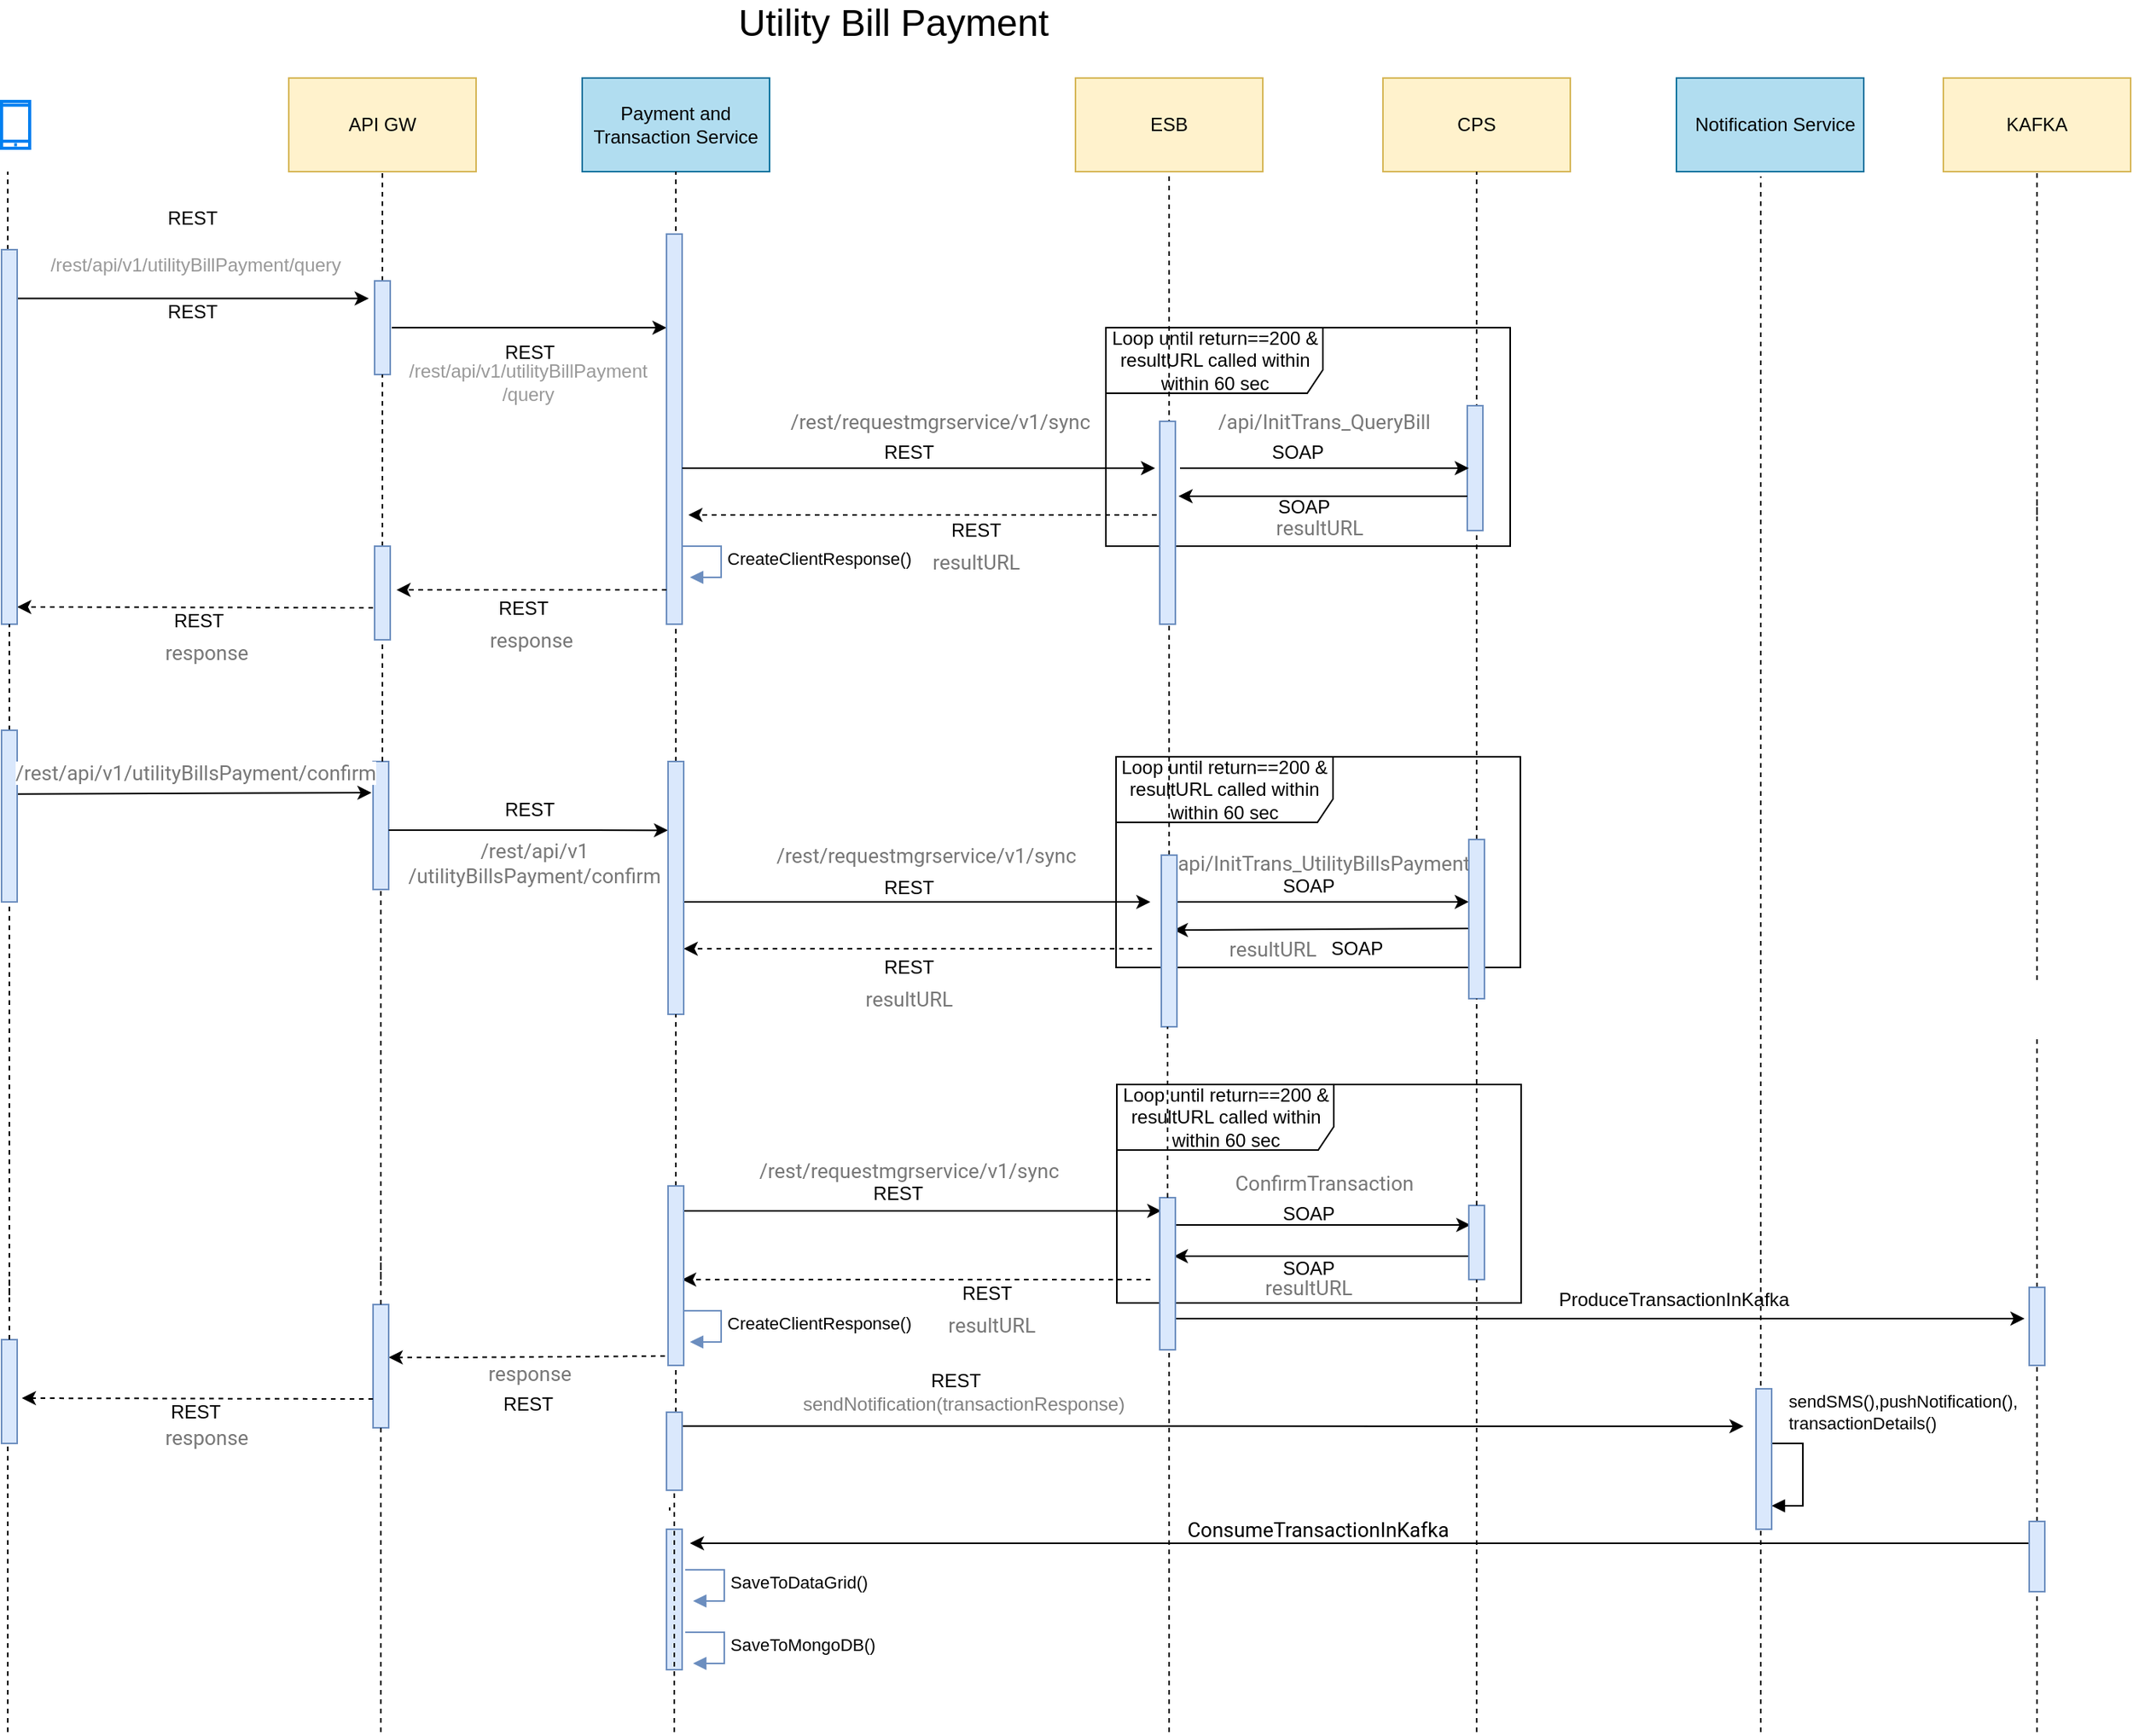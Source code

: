 <mxfile version="13.3.1" type="device" pages="2"><diagram id="M6Yz1iS8sl8Mr2u_5Cfk" name="SD_PayBill"><mxGraphModel dx="1186" dy="622" grid="1" gridSize="10" guides="1" tooltips="1" connect="1" arrows="1" fold="1" page="1" pageScale="1" pageWidth="827" pageHeight="1169" math="0" shadow="0"><root><mxCell id="hnr4Fn6KdqdibDDU_VRf-0"/><mxCell id="hnr4Fn6KdqdibDDU_VRf-1" parent="hnr4Fn6KdqdibDDU_VRf-0"/><mxCell id="7O0dBYW5LmvGz4LAsYqT-1" value="Loop until return==200 &amp;amp; resultURL called within within 60 sec" style="shape=umlFrame;whiteSpace=wrap;html=1;width=139;height=42;" parent="hnr4Fn6KdqdibDDU_VRf-1" vertex="1"><mxGeometry x="973" y="1055" width="259" height="135" as="geometry"/></mxCell><mxCell id="7O0dBYW5LmvGz4LAsYqT-0" value="Loop until return==200 &amp;amp; resultURL called within within 60 sec" style="shape=umlFrame;whiteSpace=wrap;html=1;width=139;height=42;" parent="hnr4Fn6KdqdibDDU_VRf-1" vertex="1"><mxGeometry x="966.5" y="780" width="259" height="140" as="geometry"/></mxCell><mxCell id="7O0dBYW5LmvGz4LAsYqT-2" value="Loop until return==200 &amp;amp; resultURL called within within 60 sec" style="shape=umlFrame;whiteSpace=wrap;html=1;width=139;height=42;" parent="hnr4Fn6KdqdibDDU_VRf-1" vertex="1"><mxGeometry x="973.5" y="1265" width="259" height="140" as="geometry"/></mxCell><mxCell id="hnr4Fn6KdqdibDDU_VRf-2" value="&lt;font style=&quot;font-size: 24px&quot;&gt;Utility Bill Payment&lt;/font&gt;" style="text;html=1;align=center;verticalAlign=middle;resizable=0;points=[];autosize=1;" parent="hnr4Fn6KdqdibDDU_VRf-1" vertex="1"><mxGeometry x="725" y="575" width="210" height="20" as="geometry"/></mxCell><mxCell id="hnr4Fn6KdqdibDDU_VRf-3" value="API GW" style="rounded=0;whiteSpace=wrap;html=1;fillColor=#fff2cc;strokeColor=#d6b656;" parent="hnr4Fn6KdqdibDDU_VRf-1" vertex="1"><mxGeometry x="443" y="620" width="120" height="60" as="geometry"/></mxCell><mxCell id="hnr4Fn6KdqdibDDU_VRf-4" value="Payment and Transaction Service" style="rounded=0;whiteSpace=wrap;html=1;fillColor=#b1ddf0;strokeColor=#10739e;" parent="hnr4Fn6KdqdibDDU_VRf-1" vertex="1"><mxGeometry x="631" y="620" width="120" height="60" as="geometry"/></mxCell><mxCell id="hnr4Fn6KdqdibDDU_VRf-5" value="CPS" style="rounded=0;whiteSpace=wrap;html=1;fillColor=#fff2cc;strokeColor=#d6b656;" parent="hnr4Fn6KdqdibDDU_VRf-1" vertex="1"><mxGeometry x="1144" y="620" width="120" height="60" as="geometry"/></mxCell><mxCell id="hnr4Fn6KdqdibDDU_VRf-6" value="" style="endArrow=none;dashed=1;html=1;" parent="hnr4Fn6KdqdibDDU_VRf-1" source="hnr4Fn6KdqdibDDU_VRf-88" edge="1"><mxGeometry width="50" height="50" relative="1" as="geometry"><mxPoint x="263" y="1800" as="sourcePoint"/><mxPoint x="263" y="680" as="targetPoint"/></mxGeometry></mxCell><mxCell id="hnr4Fn6KdqdibDDU_VRf-9" value="" style="endArrow=none;dashed=1;html=1;entryX=0.5;entryY=1;entryDx=0;entryDy=0;" parent="hnr4Fn6KdqdibDDU_VRf-1" target="hnr4Fn6KdqdibDDU_VRf-4" edge="1"><mxGeometry width="50" height="50" relative="1" as="geometry"><mxPoint x="691" y="1000" as="sourcePoint"/><mxPoint x="687" y="700" as="targetPoint"/></mxGeometry></mxCell><mxCell id="hnr4Fn6KdqdibDDU_VRf-10" value="" style="endArrow=none;dashed=1;html=1;" parent="hnr4Fn6KdqdibDDU_VRf-1" source="hnr4Fn6KdqdibDDU_VRf-13" target="hnr4Fn6KdqdibDDU_VRf-5" edge="1"><mxGeometry width="50" height="50" relative="1" as="geometry"><mxPoint x="1204" y="1800" as="sourcePoint"/><mxPoint x="1200.5" y="830" as="targetPoint"/></mxGeometry></mxCell><mxCell id="hnr4Fn6KdqdibDDU_VRf-15" value="&amp;nbsp; Notification Service" style="rounded=0;whiteSpace=wrap;html=1;fillColor=#b1ddf0;strokeColor=#10739e;" parent="hnr4Fn6KdqdibDDU_VRf-1" vertex="1"><mxGeometry x="1332" y="620" width="120" height="60" as="geometry"/></mxCell><mxCell id="hnr4Fn6KdqdibDDU_VRf-16" value="" style="endArrow=none;dashed=1;html=1;entryX=0.45;entryY=1.05;entryDx=0;entryDy=0;entryPerimeter=0;" parent="hnr4Fn6KdqdibDDU_VRf-1" target="hnr4Fn6KdqdibDDU_VRf-15" edge="1"><mxGeometry width="50" height="50" relative="1" as="geometry"><mxPoint x="1386" y="1680" as="sourcePoint"/><mxPoint x="1388.5" y="830" as="targetPoint"/></mxGeometry></mxCell><mxCell id="hnr4Fn6KdqdibDDU_VRf-18" value="" style="html=1;verticalLabelPosition=bottom;align=center;labelBackgroundColor=#ffffff;verticalAlign=top;strokeWidth=2;strokeColor=#0080F0;shadow=0;dashed=0;shape=mxgraph.ios7.icons.smartphone;" parent="hnr4Fn6KdqdibDDU_VRf-1" vertex="1"><mxGeometry x="259" y="635" width="18" height="30" as="geometry"/></mxCell><mxCell id="hnr4Fn6KdqdibDDU_VRf-24" value="" style="endArrow=classic;html=1;exitX=0.829;exitY=0.228;exitDx=0;exitDy=0;exitPerimeter=0;" parent="hnr4Fn6KdqdibDDU_VRf-1" edge="1"><mxGeometry width="50" height="50" relative="1" as="geometry"><mxPoint x="692" y="1148.0" as="sourcePoint"/><mxPoint x="995" y="1148.0" as="targetPoint"/></mxGeometry></mxCell><mxCell id="hnr4Fn6KdqdibDDU_VRf-26" value="" style="endArrow=classic;html=1;entryX=0;entryY=0.392;entryDx=0;entryDy=0;entryPerimeter=0;" parent="hnr4Fn6KdqdibDDU_VRf-1" target="hnr4Fn6KdqdibDDU_VRf-13" edge="1"><mxGeometry width="50" height="50" relative="1" as="geometry"><mxPoint x="1011" y="1148" as="sourcePoint"/><mxPoint x="1196" y="1148.0" as="targetPoint"/></mxGeometry></mxCell><mxCell id="hnr4Fn6KdqdibDDU_VRf-27" value="&lt;span style=&quot;color: rgb(119 , 119 , 119) ; font-family: &amp;#34;roboto&amp;#34; , &amp;#34;robotodraft&amp;#34; , &amp;#34;helvetica&amp;#34; , &amp;#34;arial&amp;#34; , sans-serif ; font-size: 13px ; background-color: rgb(255 , 255 , 255)&quot;&gt;/api/&lt;/span&gt;&lt;span style=&quot;color: rgb(119 , 119 , 119) ; font-family: &amp;#34;roboto&amp;#34; , &amp;#34;robotodraft&amp;#34; , &amp;#34;helvetica&amp;#34; , &amp;#34;arial&amp;#34; , sans-serif ; font-size: 13px ; background-color: rgb(255 , 255 , 255)&quot;&gt;InitTrans_UtilityBillsPayment&lt;/span&gt;" style="text;html=1;align=center;verticalAlign=middle;resizable=0;points=[];autosize=1;" parent="hnr4Fn6KdqdibDDU_VRf-1" vertex="1"><mxGeometry x="1003" y="1113" width="200" height="20" as="geometry"/></mxCell><mxCell id="hnr4Fn6KdqdibDDU_VRf-29" value="" style="endArrow=none;dashed=1;html=1;entryX=0.5;entryY=0.933;entryDx=0;entryDy=0;entryPerimeter=0;" parent="hnr4Fn6KdqdibDDU_VRf-1" edge="1"><mxGeometry width="50" height="50" relative="1" as="geometry"><mxPoint x="687" y="1536" as="sourcePoint"/><mxPoint x="687" y="1537.96" as="targetPoint"/></mxGeometry></mxCell><mxCell id="hnr4Fn6KdqdibDDU_VRf-30" value="&lt;font color=&quot;#808080&quot;&gt;sendNotification(transactionResponse)&lt;/font&gt;" style="text;html=1;align=center;verticalAlign=middle;resizable=0;points=[];autosize=1;" parent="hnr4Fn6KdqdibDDU_VRf-1" vertex="1"><mxGeometry x="765" y="1460" width="220" height="20" as="geometry"/></mxCell><mxCell id="hnr4Fn6KdqdibDDU_VRf-31" value="sendSMS(),pushNotification(),&lt;br&gt;transactionDetails()" style="edgeStyle=orthogonalEdgeStyle;html=1;align=left;spacingLeft=2;endArrow=block;rounded=0;entryX=1;entryY=0;" parent="hnr4Fn6KdqdibDDU_VRf-1" edge="1"><mxGeometry x="-0.622" y="20" relative="1" as="geometry"><mxPoint x="1393.0" y="1495" as="sourcePoint"/><Array as="points"><mxPoint x="1388" y="1495"/><mxPoint x="1413" y="1495"/><mxPoint x="1413" y="1535"/></Array><mxPoint x="1393.0" y="1535" as="targetPoint"/><mxPoint as="offset"/></mxGeometry></mxCell><mxCell id="hnr4Fn6KdqdibDDU_VRf-32" value="" style="endArrow=classic;html=1;dashed=1;exitX=0.3;exitY=0.85;exitDx=0;exitDy=0;exitPerimeter=0;" parent="hnr4Fn6KdqdibDDU_VRf-1" edge="1"><mxGeometry width="50" height="50" relative="1" as="geometry"><mxPoint x="684.0" y="1439.0" as="sourcePoint"/><mxPoint x="507" y="1439.83" as="targetPoint"/><Array as="points"><mxPoint x="566.26" y="1439.83"/></Array></mxGeometry></mxCell><mxCell id="hnr4Fn6KdqdibDDU_VRf-33" value="&lt;span style=&quot;color: rgba(0 , 0 , 0 , 0) ; font-family: monospace ; font-size: 0px&quot;&gt;%3CmxGraphModel%3E%3Croot%3E%3CmxCell%20id%3D%220%22%2F%3E%3CmxCell%20id%3D%221%22%20parent%3D%220%22%2F%3E%3CmxCell%20id%3D%222%22%20value%3D%22%26lt%3Bdiv%26gt%3B%26lt%3Bfont%20color%3D%26quot%3B%23777777%26quot%3B%20face%3D%26quot%3BRoboto%2C%20RobotoDraft%2C%20Helvetica%2C%20Arial%2C%20sans-serif%26quot%3B%26gt%3B%26lt%3Bspan%20style%3D%26quot%3Bfont-size%3A%2013px%20%3B%20background-color%3A%20rgb(255%20%2C%20255%20%2C%20255)%26quot%3B%26gt%3BtransactionDetailResponse%26lt%3B%2Fspan%26gt%3B%26lt%3B%2Ffont%26gt%3B%26lt%3B%2Fdiv%26gt%3B%22%20style%3D%22text%3Bhtml%3D1%3Balign%3Dcenter%3BverticalAlign%3Dmiddle%3Bresizable%3D0%3Bpoints%3D%5B%5D%3Bautosize%3D1%3B%22%20vertex%3D%221%22%20parent%3D%221%22%3E%3CmxGeometry%20x%3D%22755%22%20y%3D%22200%22%20width%3D%22170%22%20height%3D%2220%22%20as%3D%22geometry%22%2F%3E%3C%2FmxCell%3E%3C%2Froot%3E%3C%2FmxGraphModel%3E&lt;/span&gt;" style="text;html=1;align=center;verticalAlign=middle;resizable=0;points=[];autosize=1;" parent="hnr4Fn6KdqdibDDU_VRf-1" vertex="1"><mxGeometry x="388" y="1398" width="20" height="20" as="geometry"/></mxCell><mxCell id="hnr4Fn6KdqdibDDU_VRf-34" value="ESB" style="rounded=0;whiteSpace=wrap;html=1;fillColor=#fff2cc;strokeColor=#d6b656;" parent="hnr4Fn6KdqdibDDU_VRf-1" vertex="1"><mxGeometry x="947" y="620" width="120" height="60" as="geometry"/></mxCell><mxCell id="hnr4Fn6KdqdibDDU_VRf-37" value="" style="endArrow=classic;html=1;exitX=0.829;exitY=0.228;exitDx=0;exitDy=0;exitPerimeter=0;entryX=0.1;entryY=0.179;entryDx=0;entryDy=0;entryPerimeter=0;" parent="hnr4Fn6KdqdibDDU_VRf-1" edge="1"><mxGeometry width="50" height="50" relative="1" as="geometry"><mxPoint x="693.5" y="1346.0" as="sourcePoint"/><mxPoint x="1002" y="1345.952" as="targetPoint"/></mxGeometry></mxCell><mxCell id="hnr4Fn6KdqdibDDU_VRf-38" value="SaveToDataGrid()" style="edgeStyle=orthogonalEdgeStyle;html=1;align=left;spacingLeft=2;endArrow=block;rounded=0;entryX=1;entryY=0;fillColor=#dae8fc;strokeColor=#6c8ebf;" parent="hnr4Fn6KdqdibDDU_VRf-1" edge="1"><mxGeometry relative="1" as="geometry"><mxPoint x="697" y="1576" as="sourcePoint"/><Array as="points"><mxPoint x="722" y="1576"/></Array><mxPoint x="702" y="1596" as="targetPoint"/></mxGeometry></mxCell><mxCell id="hnr4Fn6KdqdibDDU_VRf-39" value="&lt;div&gt;&lt;font color=&quot;#777777&quot; face=&quot;Roboto, RobotoDraft, Helvetica, Arial, sans-serif&quot;&gt;&lt;span style=&quot;font-size: 13px ; background-color: rgb(255 , 255 , 255)&quot;&gt;resultURL&lt;/span&gt;&lt;/font&gt;&lt;/div&gt;" style="text;html=1;align=center;verticalAlign=middle;resizable=0;points=[];autosize=1;" parent="hnr4Fn6KdqdibDDU_VRf-1" vertex="1"><mxGeometry x="1038" y="1168" width="70" height="20" as="geometry"/></mxCell><mxCell id="hnr4Fn6KdqdibDDU_VRf-40" value="&lt;span style=&quot;color: rgb(119 , 119 , 119) ; font-family: &amp;#34;roboto&amp;#34; , &amp;#34;robotodraft&amp;#34; , &amp;#34;helvetica&amp;#34; , &amp;#34;arial&amp;#34; , sans-serif ; font-size: 13px ; background-color: rgb(255 , 255 , 255)&quot;&gt;resultURL&lt;/span&gt;" style="text;html=1;align=center;verticalAlign=middle;resizable=0;points=[];autosize=1;" parent="hnr4Fn6KdqdibDDU_VRf-1" vertex="1"><mxGeometry x="805" y="1200" width="70" height="20" as="geometry"/></mxCell><mxCell id="hnr4Fn6KdqdibDDU_VRf-47" value="" style="endArrow=classic;html=1;entryX=0;entryY=0.368;entryDx=0;entryDy=0;entryPerimeter=0;" parent="hnr4Fn6KdqdibDDU_VRf-1" edge="1"><mxGeometry width="50" height="50" relative="1" as="geometry"><mxPoint x="1011" y="1355.02" as="sourcePoint"/><mxPoint x="1200" y="1355" as="targetPoint"/></mxGeometry></mxCell><mxCell id="hnr4Fn6KdqdibDDU_VRf-49" value="" style="endArrow=classic;html=1;dashed=1;" parent="hnr4Fn6KdqdibDDU_VRf-1" edge="1"><mxGeometry width="50" height="50" relative="1" as="geometry"><mxPoint x="995" y="1390.0" as="sourcePoint"/><mxPoint x="695.0" y="1390.0" as="targetPoint"/><Array as="points"><mxPoint x="964" y="1390"/></Array></mxGeometry></mxCell><mxCell id="hnr4Fn6KdqdibDDU_VRf-50" value="&lt;div&gt;&lt;font color=&quot;#777777&quot; face=&quot;Roboto, RobotoDraft, Helvetica, Arial, sans-serif&quot;&gt;&lt;span style=&quot;font-size: 13px ; background-color: rgb(255 , 255 , 255)&quot;&gt;resultURL&lt;/span&gt;&lt;/font&gt;&lt;/div&gt;" style="text;html=1;align=center;verticalAlign=middle;resizable=0;points=[];autosize=1;" parent="hnr4Fn6KdqdibDDU_VRf-1" vertex="1"><mxGeometry x="1061" y="1385" width="70" height="20" as="geometry"/></mxCell><mxCell id="hnr4Fn6KdqdibDDU_VRf-51" value="&lt;span style=&quot;color: rgb(119 , 119 , 119) ; font-family: &amp;#34;roboto&amp;#34; , &amp;#34;robotodraft&amp;#34; , &amp;#34;helvetica&amp;#34; , &amp;#34;arial&amp;#34; , sans-serif ; font-size: 13px ; background-color: rgb(255 , 255 , 255)&quot;&gt;resultURL&lt;/span&gt;" style="text;html=1;align=center;verticalAlign=middle;resizable=0;points=[];autosize=1;" parent="hnr4Fn6KdqdibDDU_VRf-1" vertex="1"><mxGeometry x="858" y="1408.5" width="70" height="20" as="geometry"/></mxCell><mxCell id="hnr4Fn6KdqdibDDU_VRf-52" value="" style="endArrow=classic;html=1;exitX=0.829;exitY=0.228;exitDx=0;exitDy=0;exitPerimeter=0;" parent="hnr4Fn6KdqdibDDU_VRf-1" edge="1"><mxGeometry width="50" height="50" relative="1" as="geometry"><mxPoint x="692" y="1483.82" as="sourcePoint"/><mxPoint x="1375.0" y="1484" as="targetPoint"/></mxGeometry></mxCell><mxCell id="hnr4Fn6KdqdibDDU_VRf-53" value="&lt;div&gt;&lt;font color=&quot;#777777&quot; face=&quot;Roboto, RobotoDraft, Helvetica, Arial, sans-serif&quot;&gt;&lt;span style=&quot;font-size: 13px ; background-color: rgb(255 , 255 , 255)&quot;&gt;response&lt;/span&gt;&lt;/font&gt;&lt;/div&gt;" style="text;html=1;align=center;verticalAlign=middle;resizable=0;points=[];autosize=1;" parent="hnr4Fn6KdqdibDDU_VRf-1" vertex="1"><mxGeometry x="562" y="1440" width="70" height="20" as="geometry"/></mxCell><mxCell id="hnr4Fn6KdqdibDDU_VRf-54" value="REST" style="text;html=1;align=center;verticalAlign=middle;resizable=0;points=[];autosize=1;" parent="hnr4Fn6KdqdibDDU_VRf-1" vertex="1"><mxGeometry x="815" y="1129" width="50" height="20" as="geometry"/></mxCell><mxCell id="hnr4Fn6KdqdibDDU_VRf-55" value="SOAP" style="text;html=1;align=center;verticalAlign=middle;resizable=0;points=[];autosize=1;" parent="hnr4Fn6KdqdibDDU_VRf-1" vertex="1"><mxGeometry x="1071" y="1128" width="50" height="20" as="geometry"/></mxCell><mxCell id="hnr4Fn6KdqdibDDU_VRf-56" value="SOAP" style="text;html=1;align=center;verticalAlign=middle;resizable=0;points=[];autosize=1;" parent="hnr4Fn6KdqdibDDU_VRf-1" vertex="1"><mxGeometry x="1102" y="1168" width="50" height="20" as="geometry"/></mxCell><mxCell id="hnr4Fn6KdqdibDDU_VRf-57" value="REST" style="text;html=1;align=center;verticalAlign=middle;resizable=0;points=[];autosize=1;" parent="hnr4Fn6KdqdibDDU_VRf-1" vertex="1"><mxGeometry x="815" y="1180" width="50" height="20" as="geometry"/></mxCell><mxCell id="hnr4Fn6KdqdibDDU_VRf-59" value="REST" style="text;html=1;align=center;verticalAlign=middle;resizable=0;points=[];autosize=1;" parent="hnr4Fn6KdqdibDDU_VRf-1" vertex="1"><mxGeometry x="572" y="1079" width="50" height="20" as="geometry"/></mxCell><mxCell id="hnr4Fn6KdqdibDDU_VRf-60" value="REST" style="text;html=1;align=center;verticalAlign=middle;resizable=0;points=[];autosize=1;" parent="hnr4Fn6KdqdibDDU_VRf-1" vertex="1"><mxGeometry x="808" y="1325" width="50" height="20" as="geometry"/></mxCell><mxCell id="hnr4Fn6KdqdibDDU_VRf-61" value="SOAP" style="text;html=1;align=center;verticalAlign=middle;resizable=0;points=[];autosize=1;" parent="hnr4Fn6KdqdibDDU_VRf-1" vertex="1"><mxGeometry x="1071" y="1337.5" width="50" height="20" as="geometry"/></mxCell><mxCell id="hnr4Fn6KdqdibDDU_VRf-62" value="SOAP" style="text;html=1;align=center;verticalAlign=middle;resizable=0;points=[];autosize=1;" parent="hnr4Fn6KdqdibDDU_VRf-1" vertex="1"><mxGeometry x="1071" y="1373" width="50" height="20" as="geometry"/></mxCell><mxCell id="hnr4Fn6KdqdibDDU_VRf-63" value="REST" style="text;html=1;align=center;verticalAlign=middle;resizable=0;points=[];autosize=1;" parent="hnr4Fn6KdqdibDDU_VRf-1" vertex="1"><mxGeometry x="865" y="1388.5" width="50" height="20" as="geometry"/></mxCell><mxCell id="hnr4Fn6KdqdibDDU_VRf-64" value="REST" style="text;html=1;align=center;verticalAlign=middle;resizable=0;points=[];autosize=1;" parent="hnr4Fn6KdqdibDDU_VRf-1" vertex="1"><mxGeometry x="845" y="1445" width="50" height="20" as="geometry"/></mxCell><mxCell id="hnr4Fn6KdqdibDDU_VRf-65" value="REST" style="text;html=1;align=center;verticalAlign=middle;resizable=0;points=[];autosize=1;" parent="hnr4Fn6KdqdibDDU_VRf-1" vertex="1"><mxGeometry x="571" y="1460" width="50" height="20" as="geometry"/></mxCell><mxCell id="hnr4Fn6KdqdibDDU_VRf-66" value="" style="endArrow=classic;html=1;dashed=1;" parent="hnr4Fn6KdqdibDDU_VRf-1" edge="1"><mxGeometry width="50" height="50" relative="1" as="geometry"><mxPoint x="996" y="1178.0" as="sourcePoint"/><mxPoint x="696.0" y="1178.0" as="targetPoint"/><Array as="points"><mxPoint x="965" y="1178"/></Array></mxGeometry></mxCell><mxCell id="hnr4Fn6KdqdibDDU_VRf-67" value="" style="endArrow=none;dashed=1;html=1;entryX=0.5;entryY=1;entryDx=0;entryDy=0;" parent="hnr4Fn6KdqdibDDU_VRf-1" source="hnr4Fn6KdqdibDDU_VRf-87" target="hnr4Fn6KdqdibDDU_VRf-3" edge="1"><mxGeometry width="50" height="50" relative="1" as="geometry"><mxPoint x="500.0" y="1500.0" as="sourcePoint"/><mxPoint x="500.0" y="827" as="targetPoint"/></mxGeometry></mxCell><mxCell id="hnr4Fn6KdqdibDDU_VRf-70" value="" style="endArrow=none;dashed=1;html=1;" parent="hnr4Fn6KdqdibDDU_VRf-1" source="hnr4Fn6KdqdibDDU_VRf-14" target="hnr4Fn6KdqdibDDU_VRf-34" edge="1"><mxGeometry width="50" height="50" relative="1" as="geometry"><mxPoint x="1007" y="1800" as="sourcePoint"/><mxPoint x="1003.91" y="830" as="targetPoint"/></mxGeometry></mxCell><mxCell id="hnr4Fn6KdqdibDDU_VRf-71" value="" style="endArrow=classic;html=1;" parent="hnr4Fn6KdqdibDDU_VRf-1" edge="1"><mxGeometry width="50" height="50" relative="1" as="geometry"><mxPoint x="1560" y="1559" as="sourcePoint"/><mxPoint x="700" y="1559" as="targetPoint"/></mxGeometry></mxCell><mxCell id="hnr4Fn6KdqdibDDU_VRf-72" value="KAFKA" style="rounded=0;whiteSpace=wrap;html=1;fillColor=#fff2cc;strokeColor=#d6b656;" parent="hnr4Fn6KdqdibDDU_VRf-1" vertex="1"><mxGeometry x="1503" y="620" width="120" height="60" as="geometry"/></mxCell><mxCell id="hnr4Fn6KdqdibDDU_VRf-73" value="" style="endArrow=none;dashed=1;html=1;entryX=0.5;entryY=1;entryDx=0;entryDy=0;" parent="hnr4Fn6KdqdibDDU_VRf-1" target="hnr4Fn6KdqdibDDU_VRf-72" edge="1"><mxGeometry width="50" height="50" relative="1" as="geometry"><mxPoint x="1563" y="900" as="sourcePoint"/><mxPoint x="1559.91" y="828" as="targetPoint"/></mxGeometry></mxCell><mxCell id="hnr4Fn6KdqdibDDU_VRf-76" value="" style="endArrow=classic;html=1;exitX=0.1;exitY=0.559;exitDx=0;exitDy=0;exitPerimeter=0;" parent="hnr4Fn6KdqdibDDU_VRf-1" source="hnr4Fn6KdqdibDDU_VRf-13" edge="1"><mxGeometry width="50" height="50" relative="1" as="geometry"><mxPoint x="1195" y="1166" as="sourcePoint"/><mxPoint x="1010" y="1166" as="targetPoint"/></mxGeometry></mxCell><mxCell id="hnr4Fn6KdqdibDDU_VRf-77" value="" style="endArrow=classic;html=1;entryX=0.9;entryY=0.385;entryDx=0;entryDy=0;entryPerimeter=0;" parent="hnr4Fn6KdqdibDDU_VRf-1" target="hnr4Fn6KdqdibDDU_VRf-45" edge="1"><mxGeometry width="50" height="50" relative="1" as="geometry"><mxPoint x="1204" y="1375" as="sourcePoint"/><mxPoint x="1010" y="1373" as="targetPoint"/></mxGeometry></mxCell><mxCell id="hnr4Fn6KdqdibDDU_VRf-78" value="&lt;font face=&quot;Roboto, RobotoDraft, Helvetica, Arial, sans-serif&quot;&gt;&lt;span style=&quot;font-size: 13px&quot;&gt;ConsumeTransactionInKafka&lt;/span&gt;&lt;/font&gt;" style="text;html=1;align=center;verticalAlign=middle;resizable=0;points=[];autosize=1;" parent="hnr4Fn6KdqdibDDU_VRf-1" vertex="1"><mxGeometry x="1012" y="1540" width="180" height="20" as="geometry"/></mxCell><mxCell id="hnr4Fn6KdqdibDDU_VRf-80" value="" style="endArrow=classic;html=1;entryX=0.015;entryY=0.176;entryDx=0;entryDy=0;entryPerimeter=0;" parent="hnr4Fn6KdqdibDDU_VRf-1" source="hnr4Fn6KdqdibDDU_VRf-88" edge="1"><mxGeometry width="50" height="50" relative="1" as="geometry"><mxPoint x="273.0" y="760.25" as="sourcePoint"/><mxPoint x="494.24" y="761.264" as="targetPoint"/></mxGeometry></mxCell><mxCell id="hnr4Fn6KdqdibDDU_VRf-81" value="&lt;font color=&quot;#999999&quot;&gt;/rest/api/v1/utilityBillPayment/query&lt;/font&gt;" style="text;html=1;align=center;verticalAlign=middle;resizable=0;points=[];autosize=1;" parent="hnr4Fn6KdqdibDDU_VRf-1" vertex="1"><mxGeometry x="283" y="730" width="200" height="20" as="geometry"/></mxCell><mxCell id="hnr4Fn6KdqdibDDU_VRf-82" value="" style="endArrow=classic;html=1;" parent="hnr4Fn6KdqdibDDU_VRf-1" target="hnr4Fn6KdqdibDDU_VRf-86" edge="1"><mxGeometry width="50" height="50" relative="1" as="geometry"><mxPoint x="509" y="780" as="sourcePoint"/><mxPoint x="675" y="782" as="targetPoint"/></mxGeometry></mxCell><mxCell id="hnr4Fn6KdqdibDDU_VRf-84" value="" style="html=1;points=[];perimeter=orthogonalPerimeter;fillColor=#dae8fc;strokeColor=#6c8ebf;" parent="hnr4Fn6KdqdibDDU_VRf-1" vertex="1"><mxGeometry x="1198" y="830" width="10" height="80" as="geometry"/></mxCell><mxCell id="hnr4Fn6KdqdibDDU_VRf-85" value="" style="html=1;points=[];perimeter=orthogonalPerimeter;fillColor=#dae8fc;strokeColor=#6c8ebf;" parent="hnr4Fn6KdqdibDDU_VRf-1" vertex="1"><mxGeometry x="1001" y="840" width="10" height="130" as="geometry"/></mxCell><mxCell id="hnr4Fn6KdqdibDDU_VRf-86" value="" style="html=1;points=[];perimeter=orthogonalPerimeter;align=center;fillColor=#dae8fc;strokeColor=#6c8ebf;" parent="hnr4Fn6KdqdibDDU_VRf-1" vertex="1"><mxGeometry x="685" y="720" width="10" height="250" as="geometry"/></mxCell><mxCell id="hnr4Fn6KdqdibDDU_VRf-89" value="REST" style="text;html=1;align=center;verticalAlign=middle;resizable=0;points=[];autosize=1;" parent="hnr4Fn6KdqdibDDU_VRf-1" vertex="1"><mxGeometry x="572" y="786" width="50" height="20" as="geometry"/></mxCell><mxCell id="hnr4Fn6KdqdibDDU_VRf-90" value="" style="endArrow=classic;html=1;exitX=0.829;exitY=0.228;exitDx=0;exitDy=0;exitPerimeter=0;" parent="hnr4Fn6KdqdibDDU_VRf-1" edge="1"><mxGeometry width="50" height="50" relative="1" as="geometry"><mxPoint x="695" y="870.0" as="sourcePoint"/><mxPoint x="998" y="870.0" as="targetPoint"/></mxGeometry></mxCell><mxCell id="hnr4Fn6KdqdibDDU_VRf-91" value="&lt;font color=&quot;#777777&quot; face=&quot;roboto, robotodraft, helvetica, arial, sans-serif&quot;&gt;&lt;span style=&quot;font-size: 13px ; background-color: rgb(255 , 255 , 255)&quot;&gt;/rest/requestmgrservice/v1/sync&lt;/span&gt;&lt;/font&gt;" style="text;html=1;align=center;verticalAlign=middle;resizable=0;points=[];autosize=1;" parent="hnr4Fn6KdqdibDDU_VRf-1" vertex="1"><mxGeometry x="760" y="830" width="200" height="20" as="geometry"/></mxCell><mxCell id="hnr4Fn6KdqdibDDU_VRf-92" value="" style="endArrow=classic;html=1;" parent="hnr4Fn6KdqdibDDU_VRf-1" edge="1"><mxGeometry width="50" height="50" relative="1" as="geometry"><mxPoint x="1014" y="870.0" as="sourcePoint"/><mxPoint x="1199" y="870.0" as="targetPoint"/></mxGeometry></mxCell><mxCell id="hnr4Fn6KdqdibDDU_VRf-93" value="&lt;span style=&quot;color: rgb(119 , 119 , 119) ; font-family: &amp;#34;roboto&amp;#34; , &amp;#34;robotodraft&amp;#34; , &amp;#34;helvetica&amp;#34; , &amp;#34;arial&amp;#34; , sans-serif ; font-size: 13px ; background-color: rgb(255 , 255 , 255)&quot;&gt;/api/&lt;/span&gt;&lt;span style=&quot;color: rgb(119 , 119 , 119) ; font-family: &amp;#34;roboto&amp;#34; , &amp;#34;robotodraft&amp;#34; , &amp;#34;helvetica&amp;#34; , &amp;#34;arial&amp;#34; , sans-serif ; font-size: 13px ; background-color: rgb(255 , 255 , 255)&quot;&gt;InitTrans_QueryBill&lt;/span&gt;" style="text;html=1;align=center;verticalAlign=middle;resizable=0;points=[];autosize=1;" parent="hnr4Fn6KdqdibDDU_VRf-1" vertex="1"><mxGeometry x="1031" y="830" width="150" height="20" as="geometry"/></mxCell><mxCell id="hnr4Fn6KdqdibDDU_VRf-94" value="" style="endArrow=classic;html=1;dashed=1;entryX=1.4;entryY=0.467;entryDx=0;entryDy=0;entryPerimeter=0;" parent="hnr4Fn6KdqdibDDU_VRf-1" source="hnr4Fn6KdqdibDDU_VRf-86" target="qgSKsga3_VyLUAkvIy-V-36" edge="1"><mxGeometry width="50" height="50" relative="1" as="geometry"><mxPoint x="678.0" y="948" as="sourcePoint"/><mxPoint x="273" y="948" as="targetPoint"/><Array as="points"/></mxGeometry></mxCell><mxCell id="hnr4Fn6KdqdibDDU_VRf-96" value="&lt;div&gt;&lt;font color=&quot;#777777&quot; face=&quot;Roboto, RobotoDraft, Helvetica, Arial, sans-serif&quot;&gt;&lt;span style=&quot;font-size: 13px ; background-color: rgb(255 , 255 , 255)&quot;&gt;resultURL&lt;/span&gt;&lt;/font&gt;&lt;/div&gt;" style="text;html=1;align=center;verticalAlign=middle;resizable=0;points=[];autosize=1;" parent="hnr4Fn6KdqdibDDU_VRf-1" vertex="1"><mxGeometry x="1068" y="898" width="70" height="20" as="geometry"/></mxCell><mxCell id="hnr4Fn6KdqdibDDU_VRf-97" value="&lt;span style=&quot;color: rgb(119 , 119 , 119) ; font-family: &amp;#34;roboto&amp;#34; , &amp;#34;robotodraft&amp;#34; , &amp;#34;helvetica&amp;#34; , &amp;#34;arial&amp;#34; , sans-serif ; font-size: 13px ; background-color: rgb(255 , 255 , 255)&quot;&gt;resultURL&lt;/span&gt;" style="text;html=1;align=center;verticalAlign=middle;resizable=0;points=[];autosize=1;" parent="hnr4Fn6KdqdibDDU_VRf-1" vertex="1"><mxGeometry x="848" y="920" width="70" height="20" as="geometry"/></mxCell><mxCell id="hnr4Fn6KdqdibDDU_VRf-98" value="&lt;font color=&quot;#777777&quot; face=&quot;roboto, robotodraft, helvetica, arial, sans-serif&quot;&gt;&lt;span style=&quot;font-size: 13px ; background-color: rgb(255 , 255 , 255)&quot;&gt;response&lt;/span&gt;&lt;/font&gt;" style="text;html=1;align=center;verticalAlign=middle;resizable=0;points=[];autosize=1;" parent="hnr4Fn6KdqdibDDU_VRf-1" vertex="1"><mxGeometry x="563" y="970" width="70" height="20" as="geometry"/></mxCell><mxCell id="hnr4Fn6KdqdibDDU_VRf-99" value="REST" style="text;html=1;align=center;verticalAlign=middle;resizable=0;points=[];autosize=1;" parent="hnr4Fn6KdqdibDDU_VRf-1" vertex="1"><mxGeometry x="815" y="850" width="50" height="20" as="geometry"/></mxCell><mxCell id="hnr4Fn6KdqdibDDU_VRf-100" value="SOAP" style="text;html=1;align=center;verticalAlign=middle;resizable=0;points=[];autosize=1;" parent="hnr4Fn6KdqdibDDU_VRf-1" vertex="1"><mxGeometry x="1064" y="850" width="50" height="20" as="geometry"/></mxCell><mxCell id="hnr4Fn6KdqdibDDU_VRf-101" value="SOAP" style="text;html=1;align=center;verticalAlign=middle;resizable=0;points=[];autosize=1;" parent="hnr4Fn6KdqdibDDU_VRf-1" vertex="1"><mxGeometry x="1068" y="885" width="50" height="20" as="geometry"/></mxCell><mxCell id="hnr4Fn6KdqdibDDU_VRf-102" value="REST" style="text;html=1;align=center;verticalAlign=middle;resizable=0;points=[];autosize=1;" parent="hnr4Fn6KdqdibDDU_VRf-1" vertex="1"><mxGeometry x="858" y="900" width="50" height="20" as="geometry"/></mxCell><mxCell id="hnr4Fn6KdqdibDDU_VRf-103" value="REST" style="text;html=1;align=center;verticalAlign=middle;resizable=0;points=[];autosize=1;" parent="hnr4Fn6KdqdibDDU_VRf-1" vertex="1"><mxGeometry x="568" y="950" width="50" height="20" as="geometry"/></mxCell><mxCell id="hnr4Fn6KdqdibDDU_VRf-104" value="" style="endArrow=classic;html=1;dashed=1;" parent="hnr4Fn6KdqdibDDU_VRf-1" edge="1"><mxGeometry width="50" height="50" relative="1" as="geometry"><mxPoint x="999" y="900.0" as="sourcePoint"/><mxPoint x="699.0" y="900.0" as="targetPoint"/><Array as="points"><mxPoint x="968" y="900"/></Array></mxGeometry></mxCell><mxCell id="hnr4Fn6KdqdibDDU_VRf-105" value="REST" style="text;html=1;align=center;verticalAlign=middle;resizable=0;points=[];autosize=1;" parent="hnr4Fn6KdqdibDDU_VRf-1" vertex="1"><mxGeometry x="356" y="700" width="50" height="20" as="geometry"/></mxCell><mxCell id="hnr4Fn6KdqdibDDU_VRf-106" value="REST" style="text;html=1;align=center;verticalAlign=middle;resizable=0;points=[];autosize=1;" parent="hnr4Fn6KdqdibDDU_VRf-1" vertex="1"><mxGeometry x="356" y="760" width="50" height="20" as="geometry"/></mxCell><mxCell id="hnr4Fn6KdqdibDDU_VRf-107" value="" style="endArrow=classic;html=1;" parent="hnr4Fn6KdqdibDDU_VRf-1" edge="1"><mxGeometry width="50" height="50" relative="1" as="geometry"><mxPoint x="1198" y="888" as="sourcePoint"/><mxPoint x="1013" y="888" as="targetPoint"/></mxGeometry></mxCell><mxCell id="rQ7Ro9L8C3lFMpvb_Clo-8" value="" style="endArrow=classic;html=1;exitX=0.829;exitY=0.228;exitDx=0;exitDy=0;exitPerimeter=0;" parent="hnr4Fn6KdqdibDDU_VRf-1" edge="1"><mxGeometry width="50" height="50" relative="1" as="geometry"><mxPoint x="1008" y="1415.0" as="sourcePoint"/><mxPoint x="1555" y="1415.0" as="targetPoint"/></mxGeometry></mxCell><mxCell id="rQ7Ro9L8C3lFMpvb_Clo-9" value="ProduceTransactionInKafka" style="text;html=1;align=center;verticalAlign=middle;resizable=0;points=[];autosize=1;" parent="hnr4Fn6KdqdibDDU_VRf-1" vertex="1"><mxGeometry x="1250" y="1393" width="160" height="20" as="geometry"/></mxCell><mxCell id="hnr4Fn6KdqdibDDU_VRf-17" value="" style="html=1;points=[];perimeter=orthogonalPerimeter;fillColor=#dae8fc;strokeColor=#6c8ebf;" parent="hnr4Fn6KdqdibDDU_VRf-1" vertex="1"><mxGeometry x="1383" y="1460" width="10" height="90" as="geometry"/></mxCell><mxCell id="sgMe6BEYbmYDiBWM2gRI-0" value="SaveToMongoDB()" style="edgeStyle=orthogonalEdgeStyle;html=1;align=left;spacingLeft=2;endArrow=block;rounded=0;entryX=1;entryY=0;fillColor=#dae8fc;strokeColor=#6c8ebf;" parent="hnr4Fn6KdqdibDDU_VRf-1" edge="1"><mxGeometry relative="1" as="geometry"><mxPoint x="697" y="1616" as="sourcePoint"/><Array as="points"><mxPoint x="722" y="1616"/></Array><mxPoint x="702" y="1636" as="targetPoint"/></mxGeometry></mxCell><mxCell id="7O0dBYW5LmvGz4LAsYqT-3" value="CreateClientResponse()" style="edgeStyle=orthogonalEdgeStyle;html=1;align=left;spacingLeft=2;endArrow=block;rounded=0;entryX=1;entryY=0;fillColor=#dae8fc;strokeColor=#6c8ebf;" parent="hnr4Fn6KdqdibDDU_VRf-1" edge="1"><mxGeometry relative="1" as="geometry"><mxPoint x="695" y="920" as="sourcePoint"/><Array as="points"><mxPoint x="720" y="920"/><mxPoint x="720" y="940"/></Array><mxPoint x="700" y="940" as="targetPoint"/></mxGeometry></mxCell><mxCell id="7O0dBYW5LmvGz4LAsYqT-4" value="CreateClientResponse()" style="edgeStyle=orthogonalEdgeStyle;html=1;align=left;spacingLeft=2;endArrow=block;rounded=0;entryX=1;entryY=0;fillColor=#dae8fc;strokeColor=#6c8ebf;" parent="hnr4Fn6KdqdibDDU_VRf-1" edge="1"><mxGeometry relative="1" as="geometry"><mxPoint x="695" y="1410" as="sourcePoint"/><Array as="points"><mxPoint x="720" y="1410"/><mxPoint x="720" y="1430"/></Array><mxPoint x="700" y="1430" as="targetPoint"/></mxGeometry></mxCell><mxCell id="qgSKsga3_VyLUAkvIy-V-4" value="" style="endArrow=none;dashed=1;html=1;entryX=0.5;entryY=1;entryDx=0;entryDy=0;" parent="hnr4Fn6KdqdibDDU_VRf-1" source="hnr4Fn6KdqdibDDU_VRf-19" edge="1"><mxGeometry width="50" height="50" relative="1" as="geometry"><mxPoint x="687" y="1498.0" as="sourcePoint"/><mxPoint x="691" y="1000" as="targetPoint"/></mxGeometry></mxCell><mxCell id="hnr4Fn6KdqdibDDU_VRf-36" value="" style="endArrow=classic;html=1;exitX=0.829;exitY=0.228;exitDx=0;exitDy=0;exitPerimeter=0;entryX=-0.1;entryY=0.244;entryDx=0;entryDy=0;entryPerimeter=0;" parent="hnr4Fn6KdqdibDDU_VRf-1" target="hnr4Fn6KdqdibDDU_VRf-20" edge="1"><mxGeometry width="50" height="50" relative="1" as="geometry"><mxPoint x="267" y="1078.82" as="sourcePoint"/><mxPoint x="500" y="1079" as="targetPoint"/></mxGeometry></mxCell><mxCell id="hnr4Fn6KdqdibDDU_VRf-20" value="" style="html=1;points=[];perimeter=orthogonalPerimeter;align=center;fillColor=#dae8fc;strokeColor=#6c8ebf;" parent="hnr4Fn6KdqdibDDU_VRf-1" vertex="1"><mxGeometry x="497" y="1058" width="10" height="82" as="geometry"/></mxCell><mxCell id="qgSKsga3_VyLUAkvIy-V-8" value="" style="endArrow=none;dashed=1;html=1;entryX=0.5;entryY=1;entryDx=0;entryDy=0;" parent="hnr4Fn6KdqdibDDU_VRf-1" target="hnr4Fn6KdqdibDDU_VRf-20" edge="1"><mxGeometry width="50" height="50" relative="1" as="geometry"><mxPoint x="502" y="1390" as="sourcePoint"/><mxPoint x="503" y="678" as="targetPoint"/></mxGeometry></mxCell><mxCell id="qgSKsga3_VyLUAkvIy-V-13" value="" style="endArrow=classic;html=1;exitX=1;exitY=0.537;exitDx=0;exitDy=0;exitPerimeter=0;entryX=0;entryY=0.272;entryDx=0;entryDy=0;entryPerimeter=0;" parent="hnr4Fn6KdqdibDDU_VRf-1" source="hnr4Fn6KdqdibDDU_VRf-20" target="hnr4Fn6KdqdibDDU_VRf-19" edge="1"><mxGeometry width="50" height="50" relative="1" as="geometry"><mxPoint x="504.0" y="1100" as="sourcePoint"/><mxPoint x="660" y="1100" as="targetPoint"/></mxGeometry></mxCell><mxCell id="hnr4Fn6KdqdibDDU_VRf-19" value="" style="html=1;points=[];perimeter=orthogonalPerimeter;align=center;fillColor=#dae8fc;strokeColor=#6c8ebf;" parent="hnr4Fn6KdqdibDDU_VRf-1" vertex="1"><mxGeometry x="686" y="1058" width="10" height="162" as="geometry"/></mxCell><mxCell id="qgSKsga3_VyLUAkvIy-V-14" value="" style="endArrow=none;dashed=1;html=1;entryX=0.5;entryY=1;entryDx=0;entryDy=0;" parent="hnr4Fn6KdqdibDDU_VRf-1" source="hnr4Fn6KdqdibDDU_VRf-44" target="hnr4Fn6KdqdibDDU_VRf-19" edge="1"><mxGeometry width="50" height="50" relative="1" as="geometry"><mxPoint x="690" y="1710" as="sourcePoint"/><mxPoint x="691" y="1000" as="targetPoint"/></mxGeometry></mxCell><mxCell id="qgSKsga3_VyLUAkvIy-V-19" value="" style="endArrow=none;dashed=1;html=1;" parent="hnr4Fn6KdqdibDDU_VRf-1" edge="1"><mxGeometry width="50" height="50" relative="1" as="geometry"><mxPoint x="1563" y="1060" as="sourcePoint"/><mxPoint x="1563" y="890" as="targetPoint"/></mxGeometry></mxCell><mxCell id="qgSKsga3_VyLUAkvIy-V-20" value="" style="endArrow=none;dashed=1;html=1;entryX=0.5;entryY=1;entryDx=0;entryDy=0;" parent="hnr4Fn6KdqdibDDU_VRf-1" edge="1"><mxGeometry width="50" height="50" relative="1" as="geometry"><mxPoint x="1563" y="1198" as="sourcePoint"/><mxPoint x="1563" y="1046" as="targetPoint"/></mxGeometry></mxCell><mxCell id="qgSKsga3_VyLUAkvIy-V-21" value="" style="endArrow=none;dashed=1;html=1;entryX=0.5;entryY=1;entryDx=0;entryDy=0;" parent="hnr4Fn6KdqdibDDU_VRf-1" source="hnr4Fn6KdqdibDDU_VRf-74" edge="1"><mxGeometry width="50" height="50" relative="1" as="geometry"><mxPoint x="1563" y="1710" as="sourcePoint"/><mxPoint x="1563" y="1233" as="targetPoint"/></mxGeometry></mxCell><mxCell id="hnr4Fn6KdqdibDDU_VRf-74" value="" style="html=1;points=[];perimeter=orthogonalPerimeter;fillColor=#dae8fc;strokeColor=#6c8ebf;" parent="hnr4Fn6KdqdibDDU_VRf-1" vertex="1"><mxGeometry x="1558" y="1395" width="10" height="50" as="geometry"/></mxCell><mxCell id="qgSKsga3_VyLUAkvIy-V-22" value="" style="endArrow=none;dashed=1;html=1;entryX=0.5;entryY=1;entryDx=0;entryDy=0;" parent="hnr4Fn6KdqdibDDU_VRf-1" source="rQ7Ro9L8C3lFMpvb_Clo-10" target="hnr4Fn6KdqdibDDU_VRf-74" edge="1"><mxGeometry width="50" height="50" relative="1" as="geometry"><mxPoint x="1563" y="1657" as="sourcePoint"/><mxPoint x="1563" y="1165" as="targetPoint"/></mxGeometry></mxCell><mxCell id="rQ7Ro9L8C3lFMpvb_Clo-10" value="" style="html=1;points=[];perimeter=orthogonalPerimeter;fillColor=#dae8fc;strokeColor=#6c8ebf;" parent="hnr4Fn6KdqdibDDU_VRf-1" vertex="1"><mxGeometry x="1558" y="1545" width="10" height="45" as="geometry"/></mxCell><mxCell id="qgSKsga3_VyLUAkvIy-V-23" value="" style="endArrow=none;dashed=1;html=1;entryX=0.5;entryY=1;entryDx=0;entryDy=0;" parent="hnr4Fn6KdqdibDDU_VRf-1" target="rQ7Ro9L8C3lFMpvb_Clo-10" edge="1"><mxGeometry width="50" height="50" relative="1" as="geometry"><mxPoint x="1563" y="1680" as="sourcePoint"/><mxPoint x="1563" y="1495" as="targetPoint"/></mxGeometry></mxCell><mxCell id="hnr4Fn6KdqdibDDU_VRf-43" value="" style="html=1;points=[];perimeter=orthogonalPerimeter;align=center;fillColor=#dae8fc;strokeColor=#6c8ebf;" parent="hnr4Fn6KdqdibDDU_VRf-1" vertex="1"><mxGeometry x="497" y="1406" width="10" height="79" as="geometry"/></mxCell><mxCell id="qgSKsga3_VyLUAkvIy-V-33" value="" style="endArrow=none;dashed=1;html=1;entryX=0.5;entryY=1;entryDx=0;entryDy=0;" parent="hnr4Fn6KdqdibDDU_VRf-1" target="hnr4Fn6KdqdibDDU_VRf-43" edge="1"><mxGeometry width="50" height="50" relative="1" as="geometry"><mxPoint x="502" y="1680" as="sourcePoint"/><mxPoint x="502" y="1173" as="targetPoint"/></mxGeometry></mxCell><mxCell id="hnr4Fn6KdqdibDDU_VRf-44" value="" style="html=1;points=[];perimeter=orthogonalPerimeter;align=center;fillColor=#dae8fc;strokeColor=#6c8ebf;" parent="hnr4Fn6KdqdibDDU_VRf-1" vertex="1"><mxGeometry x="686" y="1330" width="10" height="115" as="geometry"/></mxCell><mxCell id="qgSKsga3_VyLUAkvIy-V-34" value="" style="endArrow=none;dashed=1;html=1;entryX=0.5;entryY=1;entryDx=0;entryDy=0;" parent="hnr4Fn6KdqdibDDU_VRf-1" source="qgSKsga3_VyLUAkvIy-V-58" target="hnr4Fn6KdqdibDDU_VRf-44" edge="1"><mxGeometry width="50" height="50" relative="1" as="geometry"><mxPoint x="690" y="1657" as="sourcePoint"/><mxPoint x="691" y="1185" as="targetPoint"/></mxGeometry></mxCell><mxCell id="hnr4Fn6KdqdibDDU_VRf-87" value="" style="html=1;points=[];perimeter=orthogonalPerimeter;align=center;fillColor=#dae8fc;strokeColor=#6c8ebf;" parent="hnr4Fn6KdqdibDDU_VRf-1" vertex="1"><mxGeometry x="498" y="750" width="10" height="60" as="geometry"/></mxCell><mxCell id="qgSKsga3_VyLUAkvIy-V-35" value="" style="endArrow=none;dashed=1;html=1;entryX=0.5;entryY=1;entryDx=0;entryDy=0;" parent="hnr4Fn6KdqdibDDU_VRf-1" source="qgSKsga3_VyLUAkvIy-V-36" target="hnr4Fn6KdqdibDDU_VRf-87" edge="1"><mxGeometry width="50" height="50" relative="1" as="geometry"><mxPoint x="503" y="1148" as="sourcePoint"/><mxPoint x="503" y="680" as="targetPoint"/></mxGeometry></mxCell><mxCell id="qgSKsga3_VyLUAkvIy-V-36" value="" style="html=1;points=[];perimeter=orthogonalPerimeter;align=center;fillColor=#dae8fc;strokeColor=#6c8ebf;" parent="hnr4Fn6KdqdibDDU_VRf-1" vertex="1"><mxGeometry x="498" y="920" width="10" height="60" as="geometry"/></mxCell><mxCell id="qgSKsga3_VyLUAkvIy-V-37" value="" style="endArrow=none;dashed=1;html=1;entryX=0.5;entryY=1;entryDx=0;entryDy=0;" parent="hnr4Fn6KdqdibDDU_VRf-1" source="hnr4Fn6KdqdibDDU_VRf-20" target="qgSKsga3_VyLUAkvIy-V-36" edge="1"><mxGeometry width="50" height="50" relative="1" as="geometry"><mxPoint x="503" y="1148" as="sourcePoint"/><mxPoint x="503" y="810" as="targetPoint"/></mxGeometry></mxCell><mxCell id="qgSKsga3_VyLUAkvIy-V-38" value="" style="endArrow=classic;html=1;dashed=1;entryX=1;entryY=0.954;entryDx=0;entryDy=0;entryPerimeter=0;" parent="hnr4Fn6KdqdibDDU_VRf-1" target="hnr4Fn6KdqdibDDU_VRf-88" edge="1"><mxGeometry width="50" height="50" relative="1" as="geometry"><mxPoint x="497" y="959.5" as="sourcePoint"/><mxPoint x="324" y="959.5" as="targetPoint"/><Array as="points"/></mxGeometry></mxCell><mxCell id="qgSKsga3_VyLUAkvIy-V-39" value="&lt;font color=&quot;#777777&quot; face=&quot;roboto, robotodraft, helvetica, arial, sans-serif&quot;&gt;&lt;span style=&quot;font-size: 13px ; background-color: rgb(255 , 255 , 255)&quot;&gt;response&lt;/span&gt;&lt;/font&gt;" style="text;html=1;align=center;verticalAlign=middle;resizable=0;points=[];autosize=1;" parent="hnr4Fn6KdqdibDDU_VRf-1" vertex="1"><mxGeometry x="355" y="977.5" width="70" height="20" as="geometry"/></mxCell><mxCell id="qgSKsga3_VyLUAkvIy-V-40" value="REST" style="text;html=1;align=center;verticalAlign=middle;resizable=0;points=[];autosize=1;" parent="hnr4Fn6KdqdibDDU_VRf-1" vertex="1"><mxGeometry x="360" y="957.5" width="50" height="20" as="geometry"/></mxCell><mxCell id="hnr4Fn6KdqdibDDU_VRf-45" value="" style="html=1;points=[];perimeter=orthogonalPerimeter;align=center;fillColor=#dae8fc;strokeColor=#6c8ebf;" parent="hnr4Fn6KdqdibDDU_VRf-1" vertex="1"><mxGeometry x="1001" y="1337.5" width="10" height="97.5" as="geometry"/></mxCell><mxCell id="qgSKsga3_VyLUAkvIy-V-41" value="" style="endArrow=none;dashed=1;html=1;" parent="hnr4Fn6KdqdibDDU_VRf-1" target="hnr4Fn6KdqdibDDU_VRf-45" edge="1"><mxGeometry width="50" height="50" relative="1" as="geometry"><mxPoint x="1007" y="1680" as="sourcePoint"/><mxPoint x="1007" y="515" as="targetPoint"/></mxGeometry></mxCell><mxCell id="hnr4Fn6KdqdibDDU_VRf-46" value="" style="html=1;points=[];perimeter=orthogonalPerimeter;align=center;fillColor=#dae8fc;strokeColor=#6c8ebf;" parent="hnr4Fn6KdqdibDDU_VRf-1" vertex="1"><mxGeometry x="1199" y="1342.5" width="10" height="47.5" as="geometry"/></mxCell><mxCell id="qgSKsga3_VyLUAkvIy-V-42" value="" style="endArrow=none;dashed=1;html=1;" parent="hnr4Fn6KdqdibDDU_VRf-1" target="hnr4Fn6KdqdibDDU_VRf-46" edge="1"><mxGeometry width="50" height="50" relative="1" as="geometry"><mxPoint x="1204" y="1680" as="sourcePoint"/><mxPoint x="1204" y="515" as="targetPoint"/></mxGeometry></mxCell><mxCell id="hnr4Fn6KdqdibDDU_VRf-48" value="&lt;font color=&quot;#777777&quot; face=&quot;Roboto, RobotoDraft, Helvetica, Arial, sans-serif&quot;&gt;&lt;span style=&quot;font-size: 13px&quot;&gt;ConfirmTransaction&lt;/span&gt;&lt;/font&gt;" style="text;html=1;align=center;verticalAlign=middle;resizable=0;points=[];autosize=1;" parent="hnr4Fn6KdqdibDDU_VRf-1" vertex="1"><mxGeometry x="1041" y="1317.5" width="130" height="20" as="geometry"/></mxCell><mxCell id="hnr4Fn6KdqdibDDU_VRf-13" value="" style="html=1;points=[];perimeter=orthogonalPerimeter;fillColor=#dae8fc;strokeColor=#6c8ebf;" parent="hnr4Fn6KdqdibDDU_VRf-1" vertex="1"><mxGeometry x="1199" y="1108" width="10" height="102" as="geometry"/></mxCell><mxCell id="qgSKsga3_VyLUAkvIy-V-50" value="" style="endArrow=none;dashed=1;html=1;" parent="hnr4Fn6KdqdibDDU_VRf-1" source="hnr4Fn6KdqdibDDU_VRf-46" target="hnr4Fn6KdqdibDDU_VRf-13" edge="1"><mxGeometry width="50" height="50" relative="1" as="geometry"><mxPoint x="1204" y="1412.5" as="sourcePoint"/><mxPoint x="1204" y="590" as="targetPoint"/></mxGeometry></mxCell><mxCell id="hnr4Fn6KdqdibDDU_VRf-14" value="" style="html=1;points=[];perimeter=orthogonalPerimeter;fillColor=#dae8fc;strokeColor=#6c8ebf;" parent="hnr4Fn6KdqdibDDU_VRf-1" vertex="1"><mxGeometry x="1002" y="1118" width="10" height="110" as="geometry"/></mxCell><mxCell id="qgSKsga3_VyLUAkvIy-V-51" value="" style="endArrow=none;dashed=1;html=1;" parent="hnr4Fn6KdqdibDDU_VRf-1" source="hnr4Fn6KdqdibDDU_VRf-45" target="hnr4Fn6KdqdibDDU_VRf-14" edge="1"><mxGeometry width="50" height="50" relative="1" as="geometry"><mxPoint x="1006.967" y="1412.5" as="sourcePoint"/><mxPoint x="1006.967" y="590" as="targetPoint"/></mxGeometry></mxCell><mxCell id="qgSKsga3_VyLUAkvIy-V-54" value="" style="endArrow=classic;html=1;dashed=1;entryX=1;entryY=0.954;entryDx=0;entryDy=0;entryPerimeter=0;" parent="hnr4Fn6KdqdibDDU_VRf-1" edge="1"><mxGeometry width="50" height="50" relative="1" as="geometry"><mxPoint x="497" y="1466.54" as="sourcePoint"/><mxPoint x="272" y="1466" as="targetPoint"/><Array as="points"/></mxGeometry></mxCell><mxCell id="qgSKsga3_VyLUAkvIy-V-55" value="REST" style="text;html=1;align=center;verticalAlign=middle;resizable=0;points=[];autosize=1;" parent="hnr4Fn6KdqdibDDU_VRf-1" vertex="1"><mxGeometry x="358" y="1464.75" width="50" height="20" as="geometry"/></mxCell><mxCell id="qgSKsga3_VyLUAkvIy-V-56" value="" style="html=1;points=[];perimeter=orthogonalPerimeter;align=center;fillColor=#dae8fc;strokeColor=#6c8ebf;" parent="hnr4Fn6KdqdibDDU_VRf-1" vertex="1"><mxGeometry x="685" y="1550" width="10" height="90" as="geometry"/></mxCell><mxCell id="qgSKsga3_VyLUAkvIy-V-57" value="" style="endArrow=none;dashed=1;html=1;entryX=0.5;entryY=1;entryDx=0;entryDy=0;" parent="hnr4Fn6KdqdibDDU_VRf-1" target="qgSKsga3_VyLUAkvIy-V-56" edge="1"><mxGeometry width="50" height="50" relative="1" as="geometry"><mxPoint x="690" y="1640" as="sourcePoint"/><mxPoint x="691" y="1445" as="targetPoint"/></mxGeometry></mxCell><mxCell id="qgSKsga3_VyLUAkvIy-V-58" value="" style="html=1;points=[];perimeter=orthogonalPerimeter;align=center;fillColor=#dae8fc;strokeColor=#6c8ebf;" parent="hnr4Fn6KdqdibDDU_VRf-1" vertex="1"><mxGeometry x="685" y="1475" width="10" height="50" as="geometry"/></mxCell><mxCell id="qgSKsga3_VyLUAkvIy-V-59" value="" style="endArrow=none;dashed=1;html=1;entryX=0.5;entryY=1;entryDx=0;entryDy=0;" parent="hnr4Fn6KdqdibDDU_VRf-1" target="qgSKsga3_VyLUAkvIy-V-58" edge="1"><mxGeometry width="50" height="50" relative="1" as="geometry"><mxPoint x="690" y="1680" as="sourcePoint"/><mxPoint x="691" y="1445" as="targetPoint"/></mxGeometry></mxCell><mxCell id="hnr4Fn6KdqdibDDU_VRf-42" value="" style="html=1;points=[];perimeter=orthogonalPerimeter;align=center;fillColor=#dae8fc;strokeColor=#6c8ebf;" parent="hnr4Fn6KdqdibDDU_VRf-1" vertex="1"><mxGeometry x="259" y="1428.5" width="10" height="66.5" as="geometry"/></mxCell><mxCell id="qgSKsga3_VyLUAkvIy-V-60" value="" style="endArrow=none;dashed=1;html=1;" parent="hnr4Fn6KdqdibDDU_VRf-1" target="hnr4Fn6KdqdibDDU_VRf-42" edge="1"><mxGeometry width="50" height="50" relative="1" as="geometry"><mxPoint x="263" y="1680" as="sourcePoint"/><mxPoint x="263" y="515" as="targetPoint"/></mxGeometry></mxCell><mxCell id="hnr4Fn6KdqdibDDU_VRf-88" value="" style="html=1;points=[];perimeter=orthogonalPerimeter;align=center;fillColor=#dae8fc;strokeColor=#6c8ebf;" parent="hnr4Fn6KdqdibDDU_VRf-1" vertex="1"><mxGeometry x="259" y="730" width="10" height="240" as="geometry"/></mxCell><mxCell id="qgSKsga3_VyLUAkvIy-V-61" value="" style="endArrow=none;dashed=1;html=1;" parent="hnr4Fn6KdqdibDDU_VRf-1" source="hnr4Fn6KdqdibDDU_VRf-21" target="hnr4Fn6KdqdibDDU_VRf-88" edge="1"><mxGeometry width="50" height="50" relative="1" as="geometry"><mxPoint x="263" y="1662.5" as="sourcePoint"/><mxPoint x="263" y="680" as="targetPoint"/></mxGeometry></mxCell><mxCell id="hnr4Fn6KdqdibDDU_VRf-21" value="" style="html=1;points=[];perimeter=orthogonalPerimeter;align=center;fillColor=#dae8fc;strokeColor=#6c8ebf;" parent="hnr4Fn6KdqdibDDU_VRf-1" vertex="1"><mxGeometry x="259" y="1038" width="10" height="110" as="geometry"/></mxCell><mxCell id="qgSKsga3_VyLUAkvIy-V-62" value="" style="endArrow=none;dashed=1;html=1;" parent="hnr4Fn6KdqdibDDU_VRf-1" target="hnr4Fn6KdqdibDDU_VRf-21" edge="1"><mxGeometry width="50" height="50" relative="1" as="geometry"><mxPoint x="264" y="1400" as="sourcePoint"/><mxPoint x="264" y="880" as="targetPoint"/></mxGeometry></mxCell><mxCell id="qgSKsga3_VyLUAkvIy-V-63" value="&lt;div&gt;&lt;font color=&quot;#777777&quot; face=&quot;Roboto, RobotoDraft, Helvetica, Arial, sans-serif&quot;&gt;&lt;span style=&quot;font-size: 13px ; background-color: rgb(255 , 255 , 255)&quot;&gt;response&lt;/span&gt;&lt;/font&gt;&lt;/div&gt;" style="text;html=1;align=center;verticalAlign=middle;resizable=0;points=[];autosize=1;" parent="hnr4Fn6KdqdibDDU_VRf-1" vertex="1"><mxGeometry x="355" y="1481" width="70" height="20" as="geometry"/></mxCell><mxCell id="qgSKsga3_VyLUAkvIy-V-70" value="&lt;span style=&quot;color: rgb(119 , 119 , 119) ; font-family: &amp;#34;roboto&amp;#34; , &amp;#34;robotodraft&amp;#34; , &amp;#34;helvetica&amp;#34; , &amp;#34;arial&amp;#34; , sans-serif ; font-size: 13px ; background-color: rgb(255 , 255 , 255)&quot;&gt;/rest/api/v1/u&lt;/span&gt;&lt;span style=&quot;color: rgb(119 , 119 , 119) ; font-family: &amp;#34;roboto&amp;#34; , &amp;#34;robotodraft&amp;#34; , &amp;#34;helvetica&amp;#34; , &amp;#34;arial&amp;#34; , sans-serif ; font-size: 13px ; background-color: rgb(255 , 255 , 255)&quot;&gt;tilityBillsPayment/confirm&lt;/span&gt;" style="text;html=1;align=center;verticalAlign=middle;resizable=0;points=[];autosize=1;" parent="hnr4Fn6KdqdibDDU_VRf-1" vertex="1"><mxGeometry x="268" y="1055" width="230" height="20" as="geometry"/></mxCell><mxCell id="qgSKsga3_VyLUAkvIy-V-73" value="" style="endArrow=none;dashed=1;html=1;" parent="hnr4Fn6KdqdibDDU_VRf-1" source="hnr4Fn6KdqdibDDU_VRf-42" edge="1"><mxGeometry width="50" height="50" relative="1" as="geometry"><mxPoint x="264" y="1497.5" as="sourcePoint"/><mxPoint x="264" y="1390" as="targetPoint"/></mxGeometry></mxCell><mxCell id="qgSKsga3_VyLUAkvIy-V-75" value="" style="endArrow=none;dashed=1;html=1;entryX=0.5;entryY=1;entryDx=0;entryDy=0;" parent="hnr4Fn6KdqdibDDU_VRf-1" source="hnr4Fn6KdqdibDDU_VRf-43" edge="1"><mxGeometry width="50" height="50" relative="1" as="geometry"><mxPoint x="502" y="1475" as="sourcePoint"/><mxPoint x="502" y="1377" as="targetPoint"/></mxGeometry></mxCell><mxCell id="mI2Js17cDMT4ord_Z1_x-0" value="&lt;font color=&quot;#999999&quot;&gt;/rest/api/v1/utilityBillPayment&lt;br&gt;/query&lt;/font&gt;" style="text;html=1;align=center;verticalAlign=middle;resizable=0;points=[];autosize=1;" parent="hnr4Fn6KdqdibDDU_VRf-1" vertex="1"><mxGeometry x="511" y="800" width="170" height="30" as="geometry"/></mxCell><mxCell id="mI2Js17cDMT4ord_Z1_x-3" value="&lt;span style=&quot;color: rgb(119 , 119 , 119) ; font-family: &amp;#34;roboto&amp;#34; , &amp;#34;robotodraft&amp;#34; , &amp;#34;helvetica&amp;#34; , &amp;#34;arial&amp;#34; , sans-serif ; font-size: 13px ; background-color: rgb(255 , 255 , 255)&quot;&gt;/rest/api/v1&lt;br&gt;/u&lt;/span&gt;&lt;span style=&quot;color: rgb(119 , 119 , 119) ; font-family: &amp;#34;roboto&amp;#34; , &amp;#34;robotodraft&amp;#34; , &amp;#34;helvetica&amp;#34; , &amp;#34;arial&amp;#34; , sans-serif ; font-size: 13px ; background-color: rgb(255 , 255 , 255)&quot;&gt;tilityBillsPayment/confirm&lt;/span&gt;" style="text;html=1;align=center;verticalAlign=middle;resizable=0;points=[];autosize=1;" parent="hnr4Fn6KdqdibDDU_VRf-1" vertex="1"><mxGeometry x="515" y="1108" width="170" height="30" as="geometry"/></mxCell><mxCell id="mI2Js17cDMT4ord_Z1_x-4" value="&lt;font color=&quot;#777777&quot; face=&quot;roboto, robotodraft, helvetica, arial, sans-serif&quot;&gt;&lt;span style=&quot;font-size: 13px ; background-color: rgb(255 , 255 , 255)&quot;&gt;/rest/requestmgrservice/v1/sync&lt;/span&gt;&lt;/font&gt;" style="text;html=1;align=center;verticalAlign=middle;resizable=0;points=[];autosize=1;" parent="hnr4Fn6KdqdibDDU_VRf-1" vertex="1"><mxGeometry x="751" y="1108" width="200" height="20" as="geometry"/></mxCell><mxCell id="mI2Js17cDMT4ord_Z1_x-5" value="&lt;font color=&quot;#777777&quot; face=&quot;roboto, robotodraft, helvetica, arial, sans-serif&quot;&gt;&lt;span style=&quot;font-size: 13px ; background-color: rgb(255 , 255 , 255)&quot;&gt;/rest/requestmgrservice/v1/sync&lt;/span&gt;&lt;/font&gt;" style="text;html=1;align=center;verticalAlign=middle;resizable=0;points=[];autosize=1;" parent="hnr4Fn6KdqdibDDU_VRf-1" vertex="1"><mxGeometry x="740" y="1310" width="200" height="20" as="geometry"/></mxCell></root></mxGraphModel></diagram><diagram id="HqDc7aQtbyfcza4g-WtQ" name="Page-5"><mxGraphModel dx="1186" dy="622" grid="1" gridSize="10" guides="1" tooltips="1" connect="1" arrows="1" fold="1" page="1" pageScale="1" pageWidth="2339" pageHeight="3300" math="0" shadow="0"><root><mxCell id="BuRepYJDX6qIByZZcZik-0"/><mxCell id="BuRepYJDX6qIByZZcZik-1" parent="BuRepYJDX6qIByZZcZik-0"/><mxCell id="BuRepYJDX6qIByZZcZik-2" value="" style="rounded=0;whiteSpace=wrap;html=1;" parent="BuRepYJDX6qIByZZcZik-1" vertex="1"><mxGeometry x="140" y="130" width="540" height="380" as="geometry"/></mxCell><mxCell id="BuRepYJDX6qIByZZcZik-3" value="Fabric-ca-client&lt;br&gt;SDK" style="shape=cube;whiteSpace=wrap;html=1;boundedLbl=1;backgroundOutline=1;darkOpacity=0.05;darkOpacity2=0.1;" parent="BuRepYJDX6qIByZZcZik-1" vertex="1"><mxGeometry x="500" y="310" width="120" height="80" as="geometry"/></mxCell><mxCell id="BuRepYJDX6qIByZZcZik-4" value="Fabric CA Server" style="rounded=0;whiteSpace=wrap;html=1;fillColor=#fff2cc;strokeColor=#d6b656;" parent="BuRepYJDX6qIByZZcZik-1" vertex="1"><mxGeometry x="200" y="320" width="120" height="60" as="geometry"/></mxCell><mxCell id="BuRepYJDX6qIByZZcZik-5" value="LDAP" style="shape=cylinder;whiteSpace=wrap;html=1;boundedLbl=1;backgroundOutline=1;fillColor=#f8cecc;strokeColor=#b85450;" parent="BuRepYJDX6qIByZZcZik-1" vertex="1"><mxGeometry x="230" y="170" width="60" height="80" as="geometry"/></mxCell><mxCell id="BuRepYJDX6qIByZZcZik-6" value="" style="endArrow=classic;startArrow=classic;html=1;entryX=0.5;entryY=1;entryDx=0;entryDy=0;exitX=0.5;exitY=0;exitDx=0;exitDy=0;" parent="BuRepYJDX6qIByZZcZik-1" source="BuRepYJDX6qIByZZcZik-4" target="BuRepYJDX6qIByZZcZik-5" edge="1"><mxGeometry width="50" height="50" relative="1" as="geometry"><mxPoint x="580" y="420" as="sourcePoint"/><mxPoint x="630" y="370" as="targetPoint"/></mxGeometry></mxCell><mxCell id="BuRepYJDX6qIByZZcZik-7" value="" style="endArrow=classic;startArrow=classic;html=1;entryX=0.008;entryY=0.5;entryDx=0;entryDy=0;entryPerimeter=0;" parent="BuRepYJDX6qIByZZcZik-1" source="BuRepYJDX6qIByZZcZik-4" target="BuRepYJDX6qIByZZcZik-3" edge="1"><mxGeometry width="50" height="50" relative="1" as="geometry"><mxPoint x="580" y="420" as="sourcePoint"/><mxPoint x="630" y="370" as="targetPoint"/></mxGeometry></mxCell><mxCell id="BuRepYJDX6qIByZZcZik-10" value="User Interface" style="rounded=0;whiteSpace=wrap;html=1;fillColor=#dae8fc;strokeColor=#6c8ebf;" parent="BuRepYJDX6qIByZZcZik-1" vertex="1"><mxGeometry x="510" y="440" width="120" height="60" as="geometry"/></mxCell><mxCell id="BuRepYJDX6qIByZZcZik-11" value="" style="endArrow=classic;startArrow=classic;html=1;entryX=0;entryY=0;entryDx=70;entryDy=80;entryPerimeter=0;exitX=0.5;exitY=0;exitDx=0;exitDy=0;" parent="BuRepYJDX6qIByZZcZik-1" source="BuRepYJDX6qIByZZcZik-10" target="BuRepYJDX6qIByZZcZik-3" edge="1"><mxGeometry width="50" height="50" relative="1" as="geometry"><mxPoint x="390" y="460" as="sourcePoint"/><mxPoint x="440" y="410" as="targetPoint"/></mxGeometry></mxCell><mxCell id="BuRepYJDX6qIByZZcZik-12" value="Actor" style="shape=umlActor;verticalLabelPosition=bottom;labelBackgroundColor=#ffffff;verticalAlign=top;html=1;outlineConnect=0;" parent="BuRepYJDX6qIByZZcZik-1" vertex="1"><mxGeometry x="555" y="640" width="30" height="60" as="geometry"/></mxCell><mxCell id="BuRepYJDX6qIByZZcZik-13" value="" style="endArrow=classic;startArrow=classic;html=1;entryX=0.5;entryY=1;entryDx=0;entryDy=0;exitX=0.5;exitY=0;exitDx=0;exitDy=0;exitPerimeter=0;" parent="BuRepYJDX6qIByZZcZik-1" source="BuRepYJDX6qIByZZcZik-12" target="BuRepYJDX6qIByZZcZik-10" edge="1"><mxGeometry width="50" height="50" relative="1" as="geometry"><mxPoint x="560" y="620" as="sourcePoint"/><mxPoint x="610" y="570" as="targetPoint"/></mxGeometry></mxCell><mxCell id="BuRepYJDX6qIByZZcZik-17" value="Login request" style="text;html=1;strokeColor=none;fillColor=none;align=center;verticalAlign=middle;whiteSpace=wrap;rounded=0;" parent="BuRepYJDX6qIByZZcZik-1" vertex="1"><mxGeometry x="570" y="400" width="90" height="20" as="geometry"/></mxCell><mxCell id="BuRepYJDX6qIByZZcZik-18" value="Enters username and password" style="text;html=1;strokeColor=none;fillColor=none;align=center;verticalAlign=middle;whiteSpace=wrap;rounded=0;" parent="BuRepYJDX6qIByZZcZik-1" vertex="1"><mxGeometry x="455" y="560" width="210" height="20" as="geometry"/></mxCell><mxCell id="BuRepYJDX6qIByZZcZik-20" value="&lt;b&gt;&lt;font style=&quot;font-size: 16px&quot;&gt;User Authentication using LDAP&lt;/font&gt;&lt;/b&gt;" style="text;html=1;strokeColor=none;fillColor=none;align=center;verticalAlign=middle;whiteSpace=wrap;rounded=0;" parent="BuRepYJDX6qIByZZcZik-1" vertex="1"><mxGeometry x="215" y="100" width="390" height="20" as="geometry"/></mxCell><mxCell id="BuRepYJDX6qIByZZcZik-21" value="Authentication Request" style="text;html=1;strokeColor=none;fillColor=none;align=center;verticalAlign=middle;whiteSpace=wrap;rounded=0;" parent="BuRepYJDX6qIByZZcZik-1" vertex="1"><mxGeometry x="365" y="340" width="90" height="20" as="geometry"/></mxCell><mxCell id="BuRepYJDX6qIByZZcZik-22" value="Verify Credential" style="text;html=1;strokeColor=none;fillColor=none;align=center;verticalAlign=middle;whiteSpace=wrap;rounded=0;" parent="BuRepYJDX6qIByZZcZik-1" vertex="1"><mxGeometry x="250" y="270" width="120" height="20" as="geometry"/></mxCell></root></mxGraphModel></diagram></mxfile>